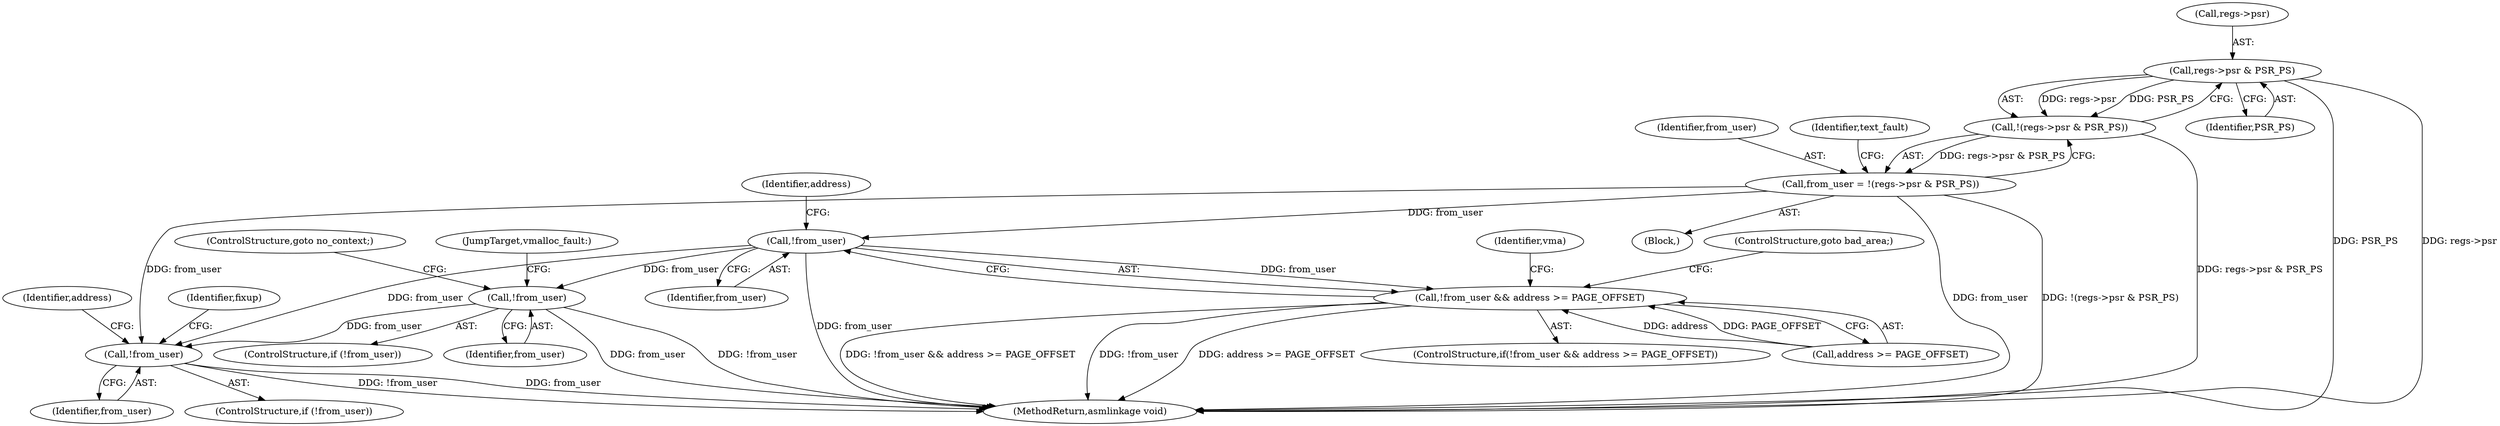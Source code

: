digraph "0_linux_a8b0ca17b80e92faab46ee7179ba9e99ccb61233_43@pointer" {
"1000135" [label="(Call,regs->psr & PSR_PS)"];
"1000134" [label="(Call,!(regs->psr & PSR_PS))"];
"1000132" [label="(Call,from_user = !(regs->psr & PSR_PS))"];
"1000179" [label="(Call,!from_user)"];
"1000178" [label="(Call,!from_user && address >= PAGE_OFFSET)"];
"1000327" [label="(Call,!from_user)"];
"1000461" [label="(Call,!from_user)"];
"1000462" [label="(Identifier,from_user)"];
"1000117" [label="(Block,)"];
"1000178" [label="(Call,!from_user && address >= PAGE_OFFSET)"];
"1000136" [label="(Call,regs->psr)"];
"1000182" [label="(Identifier,address)"];
"1000432" [label="(Identifier,address)"];
"1000461" [label="(Call,!from_user)"];
"1000181" [label="(Call,address >= PAGE_OFFSET)"];
"1000464" [label="(JumpTarget,vmalloc_fault:)"];
"1000331" [label="(Identifier,fixup)"];
"1000139" [label="(Identifier,PSR_PS)"];
"1000133" [label="(Identifier,from_user)"];
"1000186" [label="(Identifier,vma)"];
"1000177" [label="(ControlStructure,if(!from_user && address >= PAGE_OFFSET))"];
"1000180" [label="(Identifier,from_user)"];
"1000328" [label="(Identifier,from_user)"];
"1000463" [label="(ControlStructure,goto no_context;)"];
"1000184" [label="(ControlStructure,goto bad_area;)"];
"1000143" [label="(Identifier,text_fault)"];
"1000460" [label="(ControlStructure,if (!from_user))"];
"1000134" [label="(Call,!(regs->psr & PSR_PS))"];
"1000327" [label="(Call,!from_user)"];
"1000135" [label="(Call,regs->psr & PSR_PS)"];
"1000179" [label="(Call,!from_user)"];
"1000537" [label="(MethodReturn,asmlinkage void)"];
"1000132" [label="(Call,from_user = !(regs->psr & PSR_PS))"];
"1000326" [label="(ControlStructure,if (!from_user))"];
"1000135" -> "1000134"  [label="AST: "];
"1000135" -> "1000139"  [label="CFG: "];
"1000136" -> "1000135"  [label="AST: "];
"1000139" -> "1000135"  [label="AST: "];
"1000134" -> "1000135"  [label="CFG: "];
"1000135" -> "1000537"  [label="DDG: PSR_PS"];
"1000135" -> "1000537"  [label="DDG: regs->psr"];
"1000135" -> "1000134"  [label="DDG: regs->psr"];
"1000135" -> "1000134"  [label="DDG: PSR_PS"];
"1000134" -> "1000132"  [label="AST: "];
"1000132" -> "1000134"  [label="CFG: "];
"1000134" -> "1000537"  [label="DDG: regs->psr & PSR_PS"];
"1000134" -> "1000132"  [label="DDG: regs->psr & PSR_PS"];
"1000132" -> "1000117"  [label="AST: "];
"1000133" -> "1000132"  [label="AST: "];
"1000143" -> "1000132"  [label="CFG: "];
"1000132" -> "1000537"  [label="DDG: !(regs->psr & PSR_PS)"];
"1000132" -> "1000537"  [label="DDG: from_user"];
"1000132" -> "1000179"  [label="DDG: from_user"];
"1000132" -> "1000327"  [label="DDG: from_user"];
"1000179" -> "1000178"  [label="AST: "];
"1000179" -> "1000180"  [label="CFG: "];
"1000180" -> "1000179"  [label="AST: "];
"1000182" -> "1000179"  [label="CFG: "];
"1000178" -> "1000179"  [label="CFG: "];
"1000179" -> "1000537"  [label="DDG: from_user"];
"1000179" -> "1000178"  [label="DDG: from_user"];
"1000179" -> "1000327"  [label="DDG: from_user"];
"1000179" -> "1000461"  [label="DDG: from_user"];
"1000178" -> "1000177"  [label="AST: "];
"1000178" -> "1000181"  [label="CFG: "];
"1000181" -> "1000178"  [label="AST: "];
"1000184" -> "1000178"  [label="CFG: "];
"1000186" -> "1000178"  [label="CFG: "];
"1000178" -> "1000537"  [label="DDG: !from_user && address >= PAGE_OFFSET"];
"1000178" -> "1000537"  [label="DDG: !from_user"];
"1000178" -> "1000537"  [label="DDG: address >= PAGE_OFFSET"];
"1000181" -> "1000178"  [label="DDG: address"];
"1000181" -> "1000178"  [label="DDG: PAGE_OFFSET"];
"1000327" -> "1000326"  [label="AST: "];
"1000327" -> "1000328"  [label="CFG: "];
"1000328" -> "1000327"  [label="AST: "];
"1000331" -> "1000327"  [label="CFG: "];
"1000432" -> "1000327"  [label="CFG: "];
"1000327" -> "1000537"  [label="DDG: from_user"];
"1000327" -> "1000537"  [label="DDG: !from_user"];
"1000461" -> "1000327"  [label="DDG: from_user"];
"1000461" -> "1000460"  [label="AST: "];
"1000461" -> "1000462"  [label="CFG: "];
"1000462" -> "1000461"  [label="AST: "];
"1000463" -> "1000461"  [label="CFG: "];
"1000464" -> "1000461"  [label="CFG: "];
"1000461" -> "1000537"  [label="DDG: !from_user"];
"1000461" -> "1000537"  [label="DDG: from_user"];
}
